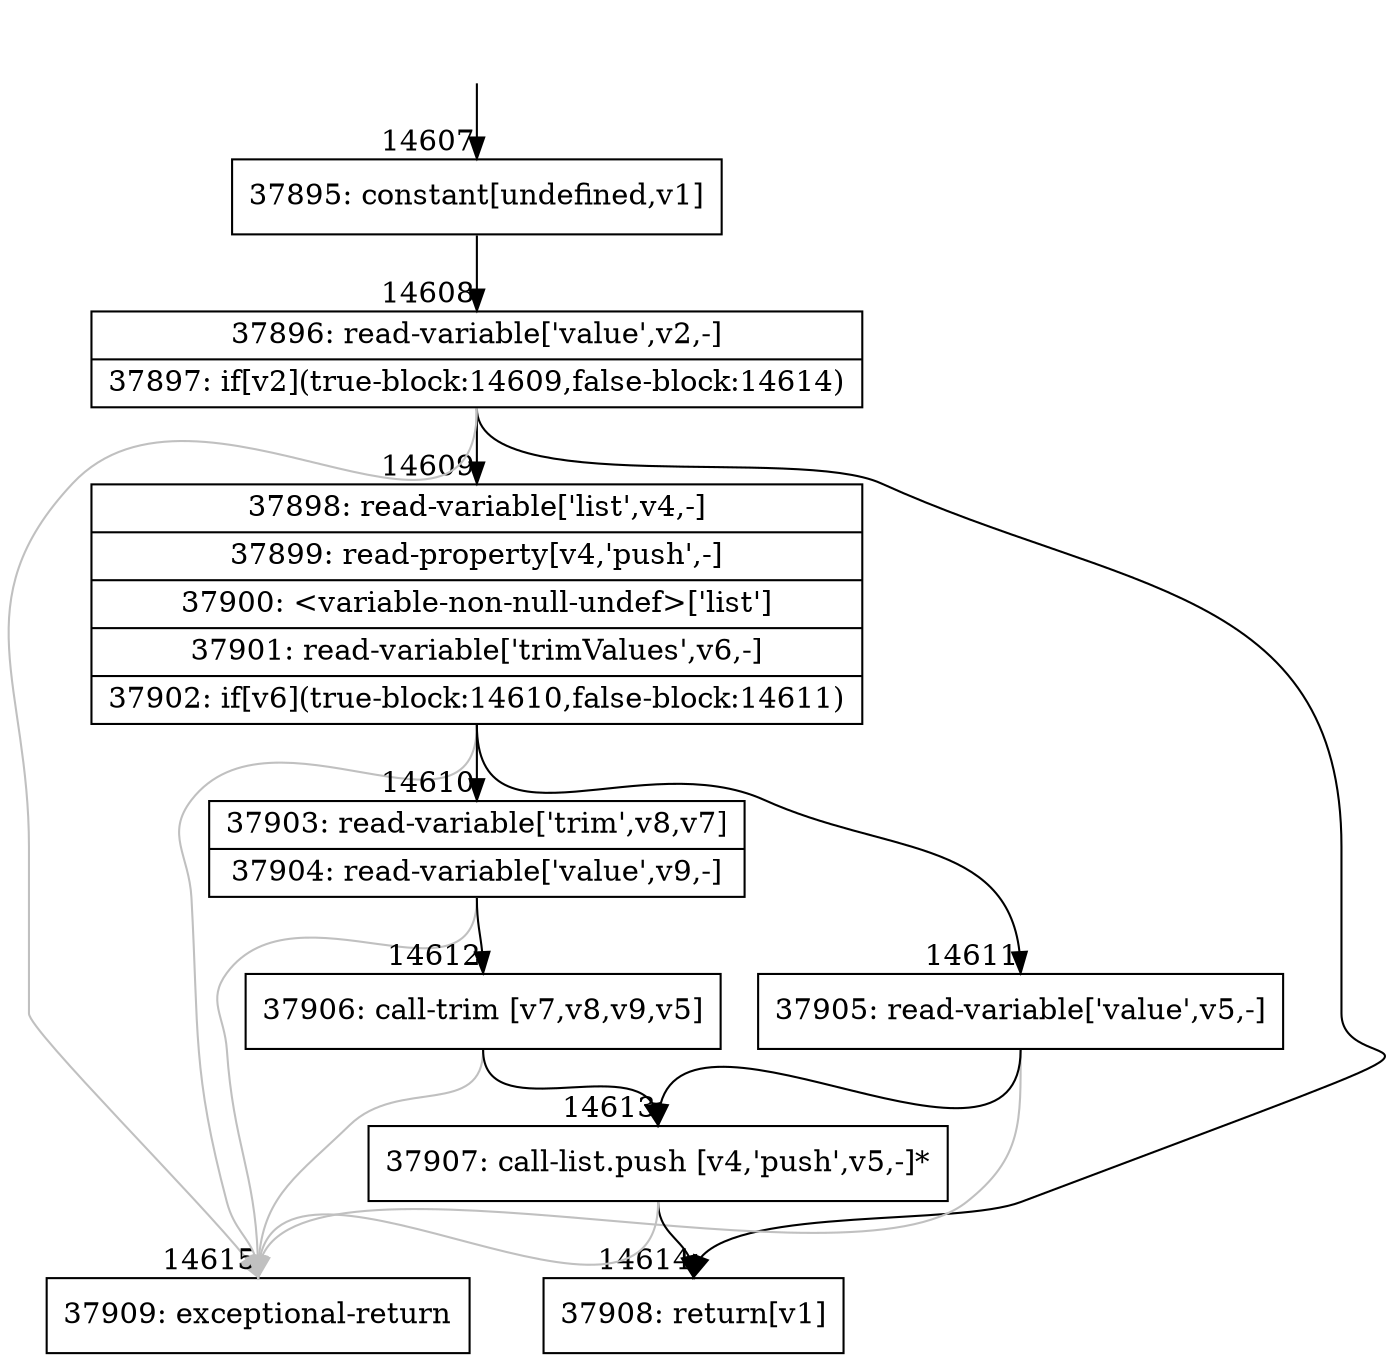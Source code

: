 digraph {
rankdir="TD"
BB_entry1168[shape=none,label=""];
BB_entry1168 -> BB14607 [tailport=s, headport=n, headlabel="    14607"]
BB14607 [shape=record label="{37895: constant[undefined,v1]}" ] 
BB14607 -> BB14608 [tailport=s, headport=n, headlabel="      14608"]
BB14608 [shape=record label="{37896: read-variable['value',v2,-]|37897: if[v2](true-block:14609,false-block:14614)}" ] 
BB14608 -> BB14609 [tailport=s, headport=n, headlabel="      14609"]
BB14608 -> BB14614 [tailport=s, headport=n, headlabel="      14614"]
BB14608 -> BB14615 [tailport=s, headport=n, color=gray, headlabel="      14615"]
BB14609 [shape=record label="{37898: read-variable['list',v4,-]|37899: read-property[v4,'push',-]|37900: \<variable-non-null-undef\>['list']|37901: read-variable['trimValues',v6,-]|37902: if[v6](true-block:14610,false-block:14611)}" ] 
BB14609 -> BB14610 [tailport=s, headport=n, headlabel="      14610"]
BB14609 -> BB14611 [tailport=s, headport=n, headlabel="      14611"]
BB14609 -> BB14615 [tailport=s, headport=n, color=gray]
BB14610 [shape=record label="{37903: read-variable['trim',v8,v7]|37904: read-variable['value',v9,-]}" ] 
BB14610 -> BB14612 [tailport=s, headport=n, headlabel="      14612"]
BB14610 -> BB14615 [tailport=s, headport=n, color=gray]
BB14611 [shape=record label="{37905: read-variable['value',v5,-]}" ] 
BB14611 -> BB14613 [tailport=s, headport=n, headlabel="      14613"]
BB14611 -> BB14615 [tailport=s, headport=n, color=gray]
BB14612 [shape=record label="{37906: call-trim [v7,v8,v9,v5]}" ] 
BB14612 -> BB14613 [tailport=s, headport=n]
BB14612 -> BB14615 [tailport=s, headport=n, color=gray]
BB14613 [shape=record label="{37907: call-list.push [v4,'push',v5,-]*}" ] 
BB14613 -> BB14614 [tailport=s, headport=n]
BB14613 -> BB14615 [tailport=s, headport=n, color=gray]
BB14614 [shape=record label="{37908: return[v1]}" ] 
BB14615 [shape=record label="{37909: exceptional-return}" ] 
//#$~ 24313
}
